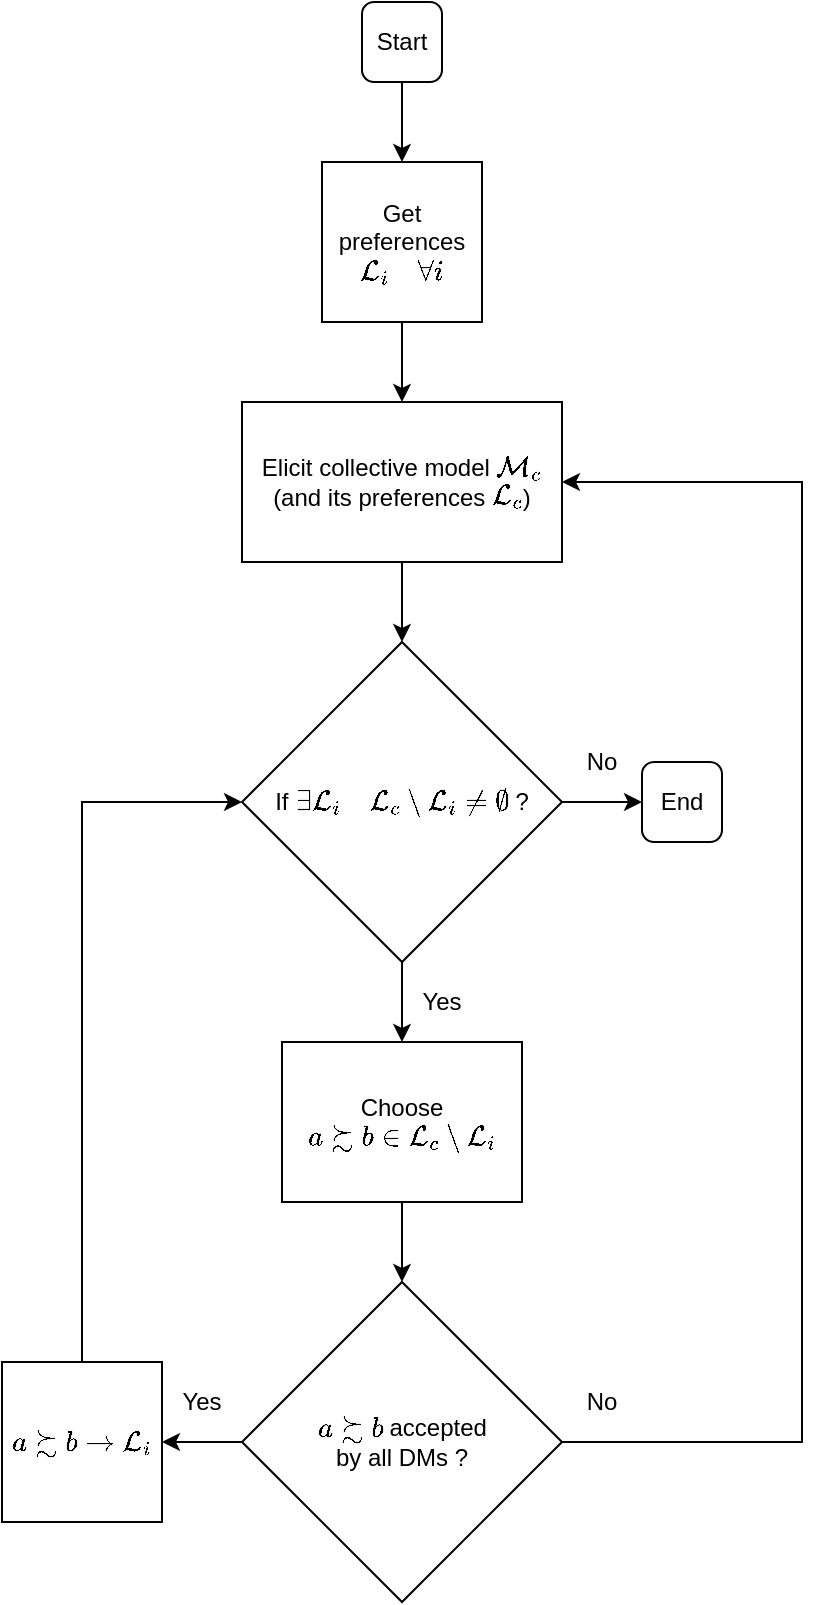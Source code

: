 <mxfile version="26.0.9" pages="2">
  <diagram name="1 model" id="QlJd_DFaskWxVCzsnl1D">
    <mxGraphModel dx="1728" dy="598" grid="1" gridSize="10" guides="1" tooltips="1" connect="1" arrows="1" fold="1" page="0" pageScale="1" pageWidth="827" pageHeight="1169" math="1" shadow="0">
      <root>
        <mxCell id="0" />
        <mxCell id="1" parent="0" />
        <mxCell id="pAfMAO4HRushUd5KB1gN-3" value="" style="edgeStyle=orthogonalEdgeStyle;rounded=0;orthogonalLoop=1;jettySize=auto;html=1;" edge="1" parent="1" source="pAfMAO4HRushUd5KB1gN-1" target="pAfMAO4HRushUd5KB1gN-2">
          <mxGeometry relative="1" as="geometry" />
        </mxCell>
        <mxCell id="pAfMAO4HRushUd5KB1gN-1" value="Get preferences \(\mathcal{L}_i\quad \forall i\)" style="rounded=0;whiteSpace=wrap;html=1;" vertex="1" parent="1">
          <mxGeometry x="160" y="520" width="80" height="80" as="geometry" />
        </mxCell>
        <mxCell id="pAfMAO4HRushUd5KB1gN-5" value="" style="edgeStyle=orthogonalEdgeStyle;rounded=0;orthogonalLoop=1;jettySize=auto;html=1;" edge="1" parent="1" source="pAfMAO4HRushUd5KB1gN-2" target="pAfMAO4HRushUd5KB1gN-4">
          <mxGeometry relative="1" as="geometry" />
        </mxCell>
        <mxCell id="pAfMAO4HRushUd5KB1gN-2" value="Elicit collective model \(\mathcal{M}_c\) (and its preferences \(\mathcal{L}_c\))" style="rounded=0;whiteSpace=wrap;html=1;" vertex="1" parent="1">
          <mxGeometry x="120" y="640" width="160" height="80" as="geometry" />
        </mxCell>
        <mxCell id="pAfMAO4HRushUd5KB1gN-7" value="" style="edgeStyle=orthogonalEdgeStyle;rounded=0;orthogonalLoop=1;jettySize=auto;html=1;" edge="1" parent="1" source="pAfMAO4HRushUd5KB1gN-4" target="pAfMAO4HRushUd5KB1gN-6">
          <mxGeometry relative="1" as="geometry" />
        </mxCell>
        <mxCell id="pAfMAO4HRushUd5KB1gN-11" style="edgeStyle=orthogonalEdgeStyle;rounded=0;orthogonalLoop=1;jettySize=auto;html=1;" edge="1" parent="1" source="pAfMAO4HRushUd5KB1gN-4" target="pAfMAO4HRushUd5KB1gN-10">
          <mxGeometry relative="1" as="geometry" />
        </mxCell>
        <mxCell id="pAfMAO4HRushUd5KB1gN-4" value="If \(\exists \mathcal{L}_i \quad \mathcal{L}_c \setminus \mathcal{L}_i \neq \emptyset\) ?" style="rhombus;whiteSpace=wrap;html=1;rounded=0;" vertex="1" parent="1">
          <mxGeometry x="120" y="760" width="160" height="160" as="geometry" />
        </mxCell>
        <mxCell id="pAfMAO4HRushUd5KB1gN-9" value="" style="edgeStyle=orthogonalEdgeStyle;rounded=0;orthogonalLoop=1;jettySize=auto;html=1;" edge="1" parent="1" source="pAfMAO4HRushUd5KB1gN-6" target="pAfMAO4HRushUd5KB1gN-8">
          <mxGeometry relative="1" as="geometry" />
        </mxCell>
        <mxCell id="pAfMAO4HRushUd5KB1gN-6" value="Choose \(a \succsim b \in \mathcal{L}_c \setminus \mathcal{L}_i\)" style="whiteSpace=wrap;html=1;rounded=0;" vertex="1" parent="1">
          <mxGeometry x="140" y="960" width="120" height="80" as="geometry" />
        </mxCell>
        <mxCell id="pAfMAO4HRushUd5KB1gN-12" style="edgeStyle=orthogonalEdgeStyle;rounded=0;orthogonalLoop=1;jettySize=auto;html=1;" edge="1" parent="1" source="pAfMAO4HRushUd5KB1gN-8" target="pAfMAO4HRushUd5KB1gN-2">
          <mxGeometry relative="1" as="geometry">
            <Array as="points">
              <mxPoint x="400" y="1160" />
              <mxPoint x="400" y="680" />
            </Array>
          </mxGeometry>
        </mxCell>
        <mxCell id="pAfMAO4HRushUd5KB1gN-13" style="edgeStyle=orthogonalEdgeStyle;rounded=0;orthogonalLoop=1;jettySize=auto;html=1;" edge="1" parent="1" source="pAfMAO4HRushUd5KB1gN-22" target="pAfMAO4HRushUd5KB1gN-4">
          <mxGeometry relative="1" as="geometry">
            <Array as="points">
              <mxPoint x="40" y="840" />
            </Array>
          </mxGeometry>
        </mxCell>
        <mxCell id="pAfMAO4HRushUd5KB1gN-23" value="" style="edgeStyle=orthogonalEdgeStyle;rounded=0;orthogonalLoop=1;jettySize=auto;html=1;" edge="1" parent="1" source="pAfMAO4HRushUd5KB1gN-8" target="pAfMAO4HRushUd5KB1gN-22">
          <mxGeometry relative="1" as="geometry" />
        </mxCell>
        <mxCell id="pAfMAO4HRushUd5KB1gN-8" value="\(a \succsim b\) accepted&lt;div&gt;by all DMs ?&lt;/div&gt;" style="rhombus;whiteSpace=wrap;html=1;rounded=0;" vertex="1" parent="1">
          <mxGeometry x="120" y="1080" width="160" height="160" as="geometry" />
        </mxCell>
        <mxCell id="pAfMAO4HRushUd5KB1gN-10" value="End" style="rounded=1;whiteSpace=wrap;html=1;" vertex="1" parent="1">
          <mxGeometry x="320" y="820" width="40" height="40" as="geometry" />
        </mxCell>
        <mxCell id="pAfMAO4HRushUd5KB1gN-15" value="Yes" style="text;html=1;align=center;verticalAlign=middle;whiteSpace=wrap;rounded=0;" vertex="1" parent="1">
          <mxGeometry x="200" y="920" width="40" height="40" as="geometry" />
        </mxCell>
        <mxCell id="pAfMAO4HRushUd5KB1gN-16" value="No" style="text;html=1;align=center;verticalAlign=middle;whiteSpace=wrap;rounded=0;" vertex="1" parent="1">
          <mxGeometry x="280" y="800" width="40" height="40" as="geometry" />
        </mxCell>
        <mxCell id="pAfMAO4HRushUd5KB1gN-17" value="Yes" style="text;html=1;align=center;verticalAlign=middle;whiteSpace=wrap;rounded=0;" vertex="1" parent="1">
          <mxGeometry x="80" y="1120" width="40" height="40" as="geometry" />
        </mxCell>
        <mxCell id="pAfMAO4HRushUd5KB1gN-18" value="No" style="text;html=1;align=center;verticalAlign=middle;whiteSpace=wrap;rounded=0;" vertex="1" parent="1">
          <mxGeometry x="280" y="1120" width="40" height="40" as="geometry" />
        </mxCell>
        <mxCell id="pAfMAO4HRushUd5KB1gN-21" value="" style="edgeStyle=orthogonalEdgeStyle;rounded=0;orthogonalLoop=1;jettySize=auto;html=1;" edge="1" parent="1" source="pAfMAO4HRushUd5KB1gN-20" target="pAfMAO4HRushUd5KB1gN-1">
          <mxGeometry relative="1" as="geometry" />
        </mxCell>
        <mxCell id="pAfMAO4HRushUd5KB1gN-20" value="Start" style="rounded=1;whiteSpace=wrap;html=1;" vertex="1" parent="1">
          <mxGeometry x="180" y="440" width="40" height="40" as="geometry" />
        </mxCell>
        <mxCell id="pAfMAO4HRushUd5KB1gN-22" value="\(a \succsim b \to \mathcal{L}_i\)" style="whiteSpace=wrap;html=1;rounded=0;" vertex="1" parent="1">
          <mxGeometry y="1120" width="80" height="80" as="geometry" />
        </mxCell>
      </root>
    </mxGraphModel>
  </diagram>
  <diagram name="Robust model" id="vknfZ4j9AUH4utL4lTkr">
    <mxGraphModel dx="1185" dy="285" grid="1" gridSize="10" guides="1" tooltips="1" connect="1" arrows="1" fold="1" page="0" pageScale="1" pageWidth="827" pageHeight="1169" math="1" shadow="0">
      <root>
        <mxCell id="C2ObhvRLKz_z4-MvEQYC-0" />
        <mxCell id="C2ObhvRLKz_z4-MvEQYC-1" parent="C2ObhvRLKz_z4-MvEQYC-0" />
        <mxCell id="C2ObhvRLKz_z4-MvEQYC-2" value="" style="edgeStyle=orthogonalEdgeStyle;rounded=0;orthogonalLoop=1;jettySize=auto;html=1;" edge="1" parent="C2ObhvRLKz_z4-MvEQYC-1" source="C2ObhvRLKz_z4-MvEQYC-3" target="C2ObhvRLKz_z4-MvEQYC-5">
          <mxGeometry relative="1" as="geometry" />
        </mxCell>
        <mxCell id="C2ObhvRLKz_z4-MvEQYC-3" value="Get preferences \(\mathcal{L}\) accepted by all DMs" style="rounded=0;whiteSpace=wrap;html=1;" vertex="1" parent="C2ObhvRLKz_z4-MvEQYC-1">
          <mxGeometry x="160" y="520" width="80" height="80" as="geometry" />
        </mxCell>
        <mxCell id="C2ObhvRLKz_z4-MvEQYC-4" value="" style="edgeStyle=orthogonalEdgeStyle;rounded=0;orthogonalLoop=1;jettySize=auto;html=1;" edge="1" parent="C2ObhvRLKz_z4-MvEQYC-1" source="C2ObhvRLKz_z4-MvEQYC-5" target="C2ObhvRLKz_z4-MvEQYC-8">
          <mxGeometry relative="1" as="geometry" />
        </mxCell>
        <mxCell id="C2ObhvRLKz_z4-MvEQYC-5" value="Elicit robust collective model \(\mathcal{M}_c\)" style="rounded=0;whiteSpace=wrap;html=1;" vertex="1" parent="C2ObhvRLKz_z4-MvEQYC-1">
          <mxGeometry x="140" y="640" width="120" height="80" as="geometry" />
        </mxCell>
        <mxCell id="C2ObhvRLKz_z4-MvEQYC-6" value="" style="edgeStyle=orthogonalEdgeStyle;rounded=0;orthogonalLoop=1;jettySize=auto;html=1;" edge="1" parent="C2ObhvRLKz_z4-MvEQYC-1" source="C2ObhvRLKz_z4-MvEQYC-8" target="C2ObhvRLKz_z4-MvEQYC-10">
          <mxGeometry relative="1" as="geometry">
            <Array as="points">
              <mxPoint x="360" y="820" />
            </Array>
          </mxGeometry>
        </mxCell>
        <mxCell id="C2ObhvRLKz_z4-MvEQYC-7" style="edgeStyle=orthogonalEdgeStyle;rounded=0;orthogonalLoop=1;jettySize=auto;html=1;" edge="1" parent="C2ObhvRLKz_z4-MvEQYC-1" source="C2ObhvRLKz_z4-MvEQYC-8" target="C2ObhvRLKz_z4-MvEQYC-15">
          <mxGeometry relative="1" as="geometry" />
        </mxCell>
        <mxCell id="C2ObhvRLKz_z4-MvEQYC-8" value="\(\mathcal{M}_c\) satisfactory ?" style="rhombus;whiteSpace=wrap;html=1;rounded=0;" vertex="1" parent="C2ObhvRLKz_z4-MvEQYC-1">
          <mxGeometry x="140" y="760" width="120" height="120" as="geometry" />
        </mxCell>
        <mxCell id="C2ObhvRLKz_z4-MvEQYC-9" value="" style="edgeStyle=orthogonalEdgeStyle;rounded=0;orthogonalLoop=1;jettySize=auto;html=1;" edge="1" parent="C2ObhvRLKz_z4-MvEQYC-1" source="C2ObhvRLKz_z4-MvEQYC-10" target="C2ObhvRLKz_z4-MvEQYC-5">
          <mxGeometry relative="1" as="geometry">
            <mxPoint x="200" y="1080" as="targetPoint" />
            <Array as="points">
              <mxPoint x="360" y="680" />
            </Array>
          </mxGeometry>
        </mxCell>
        <mxCell id="C2ObhvRLKz_z4-MvEQYC-10" value="\(a \succsim b \to \mathcal{L}\)" style="whiteSpace=wrap;html=1;rounded=0;" vertex="1" parent="C2ObhvRLKz_z4-MvEQYC-1">
          <mxGeometry x="320" y="720" width="80" height="40" as="geometry" />
        </mxCell>
        <mxCell id="C2ObhvRLKz_z4-MvEQYC-15" value="End" style="rounded=1;whiteSpace=wrap;html=1;" vertex="1" parent="C2ObhvRLKz_z4-MvEQYC-1">
          <mxGeometry x="180" y="920" width="40" height="40" as="geometry" />
        </mxCell>
        <mxCell id="C2ObhvRLKz_z4-MvEQYC-16" value="Yes" style="text;html=1;align=center;verticalAlign=middle;whiteSpace=wrap;rounded=0;" vertex="1" parent="C2ObhvRLKz_z4-MvEQYC-1">
          <mxGeometry x="200" y="880" width="40" height="40" as="geometry" />
        </mxCell>
        <mxCell id="C2ObhvRLKz_z4-MvEQYC-17" value="No" style="text;html=1;align=center;verticalAlign=middle;whiteSpace=wrap;rounded=0;" vertex="1" parent="C2ObhvRLKz_z4-MvEQYC-1">
          <mxGeometry x="260" y="780" width="40" height="40" as="geometry" />
        </mxCell>
        <mxCell id="C2ObhvRLKz_z4-MvEQYC-20" value="" style="edgeStyle=orthogonalEdgeStyle;rounded=0;orthogonalLoop=1;jettySize=auto;html=1;" edge="1" parent="C2ObhvRLKz_z4-MvEQYC-1" source="C2ObhvRLKz_z4-MvEQYC-21" target="C2ObhvRLKz_z4-MvEQYC-3">
          <mxGeometry relative="1" as="geometry" />
        </mxCell>
        <mxCell id="C2ObhvRLKz_z4-MvEQYC-21" value="Start" style="rounded=1;whiteSpace=wrap;html=1;" vertex="1" parent="C2ObhvRLKz_z4-MvEQYC-1">
          <mxGeometry x="180" y="440" width="40" height="40" as="geometry" />
        </mxCell>
      </root>
    </mxGraphModel>
  </diagram>
</mxfile>

